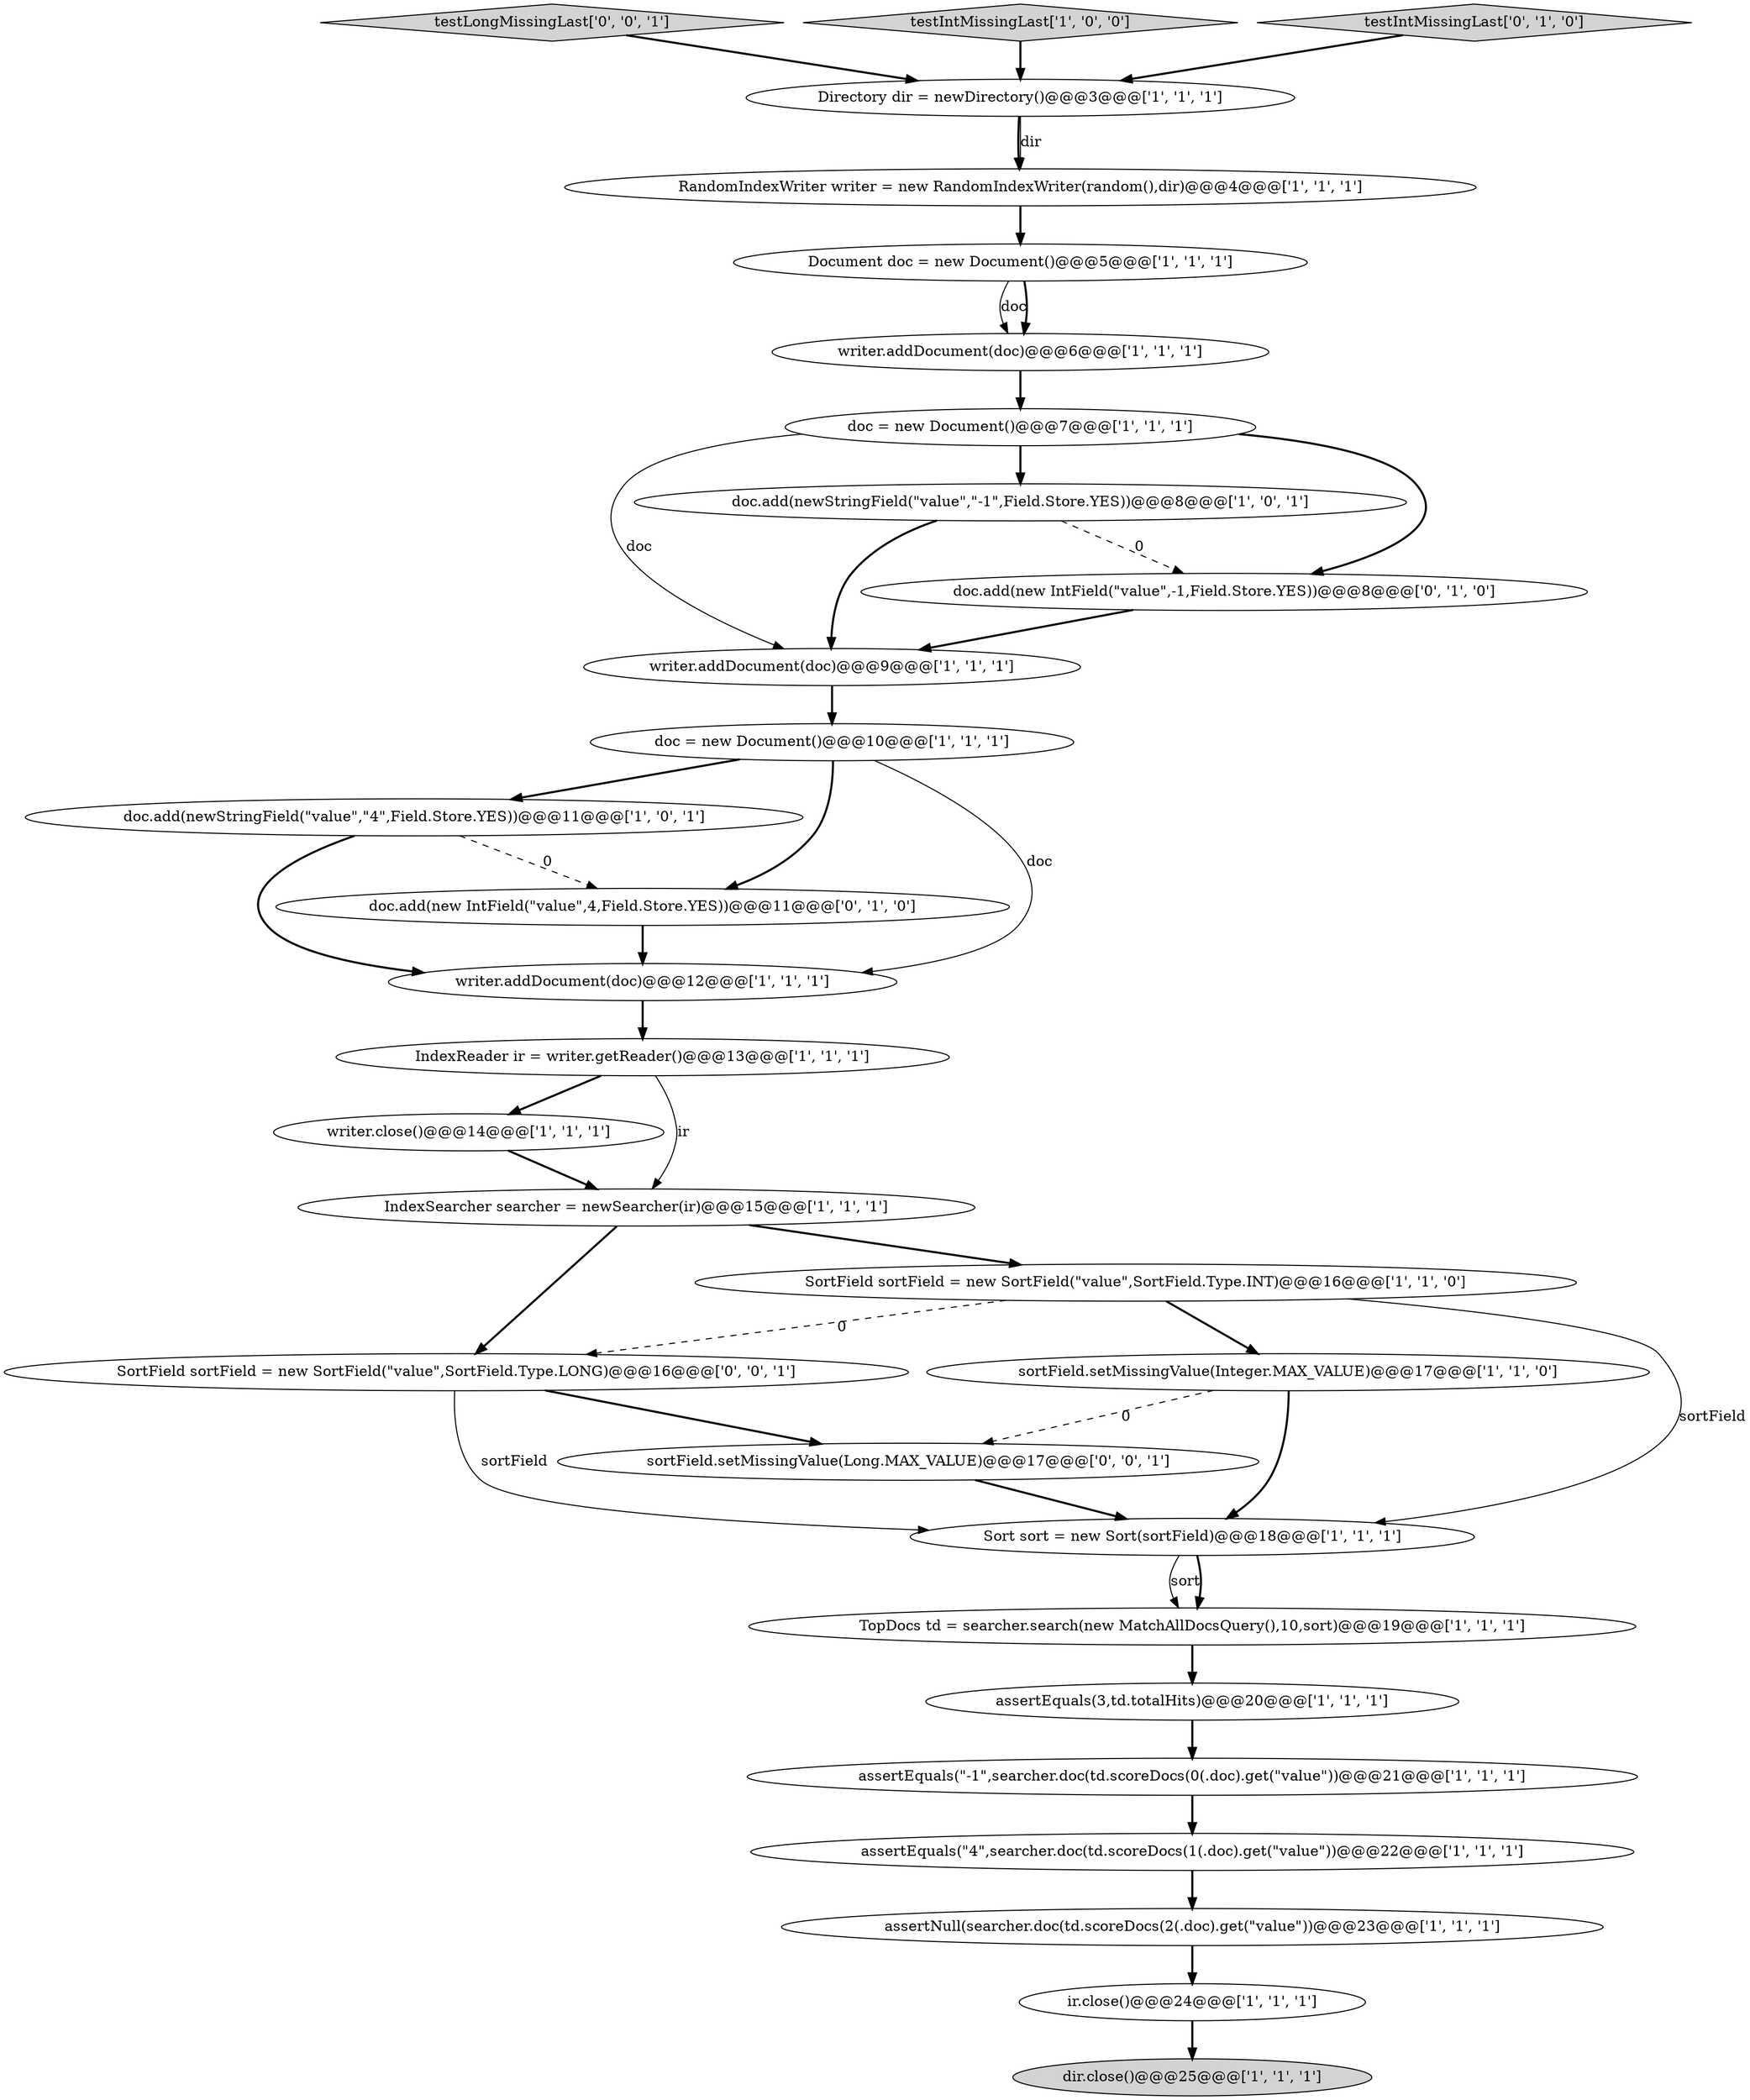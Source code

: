 digraph {
10 [style = filled, label = "writer.addDocument(doc)@@@6@@@['1', '1', '1']", fillcolor = white, shape = ellipse image = "AAA0AAABBB1BBB"];
29 [style = filled, label = "sortField.setMissingValue(Long.MAX_VALUE)@@@17@@@['0', '0', '1']", fillcolor = white, shape = ellipse image = "AAA0AAABBB3BBB"];
22 [style = filled, label = "assertEquals(3,td.totalHits)@@@20@@@['1', '1', '1']", fillcolor = white, shape = ellipse image = "AAA0AAABBB1BBB"];
3 [style = filled, label = "doc = new Document()@@@7@@@['1', '1', '1']", fillcolor = white, shape = ellipse image = "AAA0AAABBB1BBB"];
12 [style = filled, label = "assertEquals(\"-1\",searcher.doc(td.scoreDocs(0(.doc).get(\"value\"))@@@21@@@['1', '1', '1']", fillcolor = white, shape = ellipse image = "AAA0AAABBB1BBB"];
20 [style = filled, label = "sortField.setMissingValue(Integer.MAX_VALUE)@@@17@@@['1', '1', '0']", fillcolor = white, shape = ellipse image = "AAA0AAABBB1BBB"];
23 [style = filled, label = "assertNull(searcher.doc(td.scoreDocs(2(.doc).get(\"value\"))@@@23@@@['1', '1', '1']", fillcolor = white, shape = ellipse image = "AAA0AAABBB1BBB"];
1 [style = filled, label = "RandomIndexWriter writer = new RandomIndexWriter(random(),dir)@@@4@@@['1', '1', '1']", fillcolor = white, shape = ellipse image = "AAA0AAABBB1BBB"];
21 [style = filled, label = "doc.add(newStringField(\"value\",\"-1\",Field.Store.YES))@@@8@@@['1', '0', '1']", fillcolor = white, shape = ellipse image = "AAA0AAABBB1BBB"];
19 [style = filled, label = "IndexSearcher searcher = newSearcher(ir)@@@15@@@['1', '1', '1']", fillcolor = white, shape = ellipse image = "AAA0AAABBB1BBB"];
17 [style = filled, label = "Sort sort = new Sort(sortField)@@@18@@@['1', '1', '1']", fillcolor = white, shape = ellipse image = "AAA0AAABBB1BBB"];
9 [style = filled, label = "dir.close()@@@25@@@['1', '1', '1']", fillcolor = lightgray, shape = ellipse image = "AAA0AAABBB1BBB"];
15 [style = filled, label = "Directory dir = newDirectory()@@@3@@@['1', '1', '1']", fillcolor = white, shape = ellipse image = "AAA0AAABBB1BBB"];
0 [style = filled, label = "TopDocs td = searcher.search(new MatchAllDocsQuery(),10,sort)@@@19@@@['1', '1', '1']", fillcolor = white, shape = ellipse image = "AAA0AAABBB1BBB"];
13 [style = filled, label = "assertEquals(\"4\",searcher.doc(td.scoreDocs(1(.doc).get(\"value\"))@@@22@@@['1', '1', '1']", fillcolor = white, shape = ellipse image = "AAA0AAABBB1BBB"];
27 [style = filled, label = "testLongMissingLast['0', '0', '1']", fillcolor = lightgray, shape = diamond image = "AAA0AAABBB3BBB"];
18 [style = filled, label = "testIntMissingLast['1', '0', '0']", fillcolor = lightgray, shape = diamond image = "AAA0AAABBB1BBB"];
5 [style = filled, label = "Document doc = new Document()@@@5@@@['1', '1', '1']", fillcolor = white, shape = ellipse image = "AAA0AAABBB1BBB"];
26 [style = filled, label = "doc.add(new IntField(\"value\",4,Field.Store.YES))@@@11@@@['0', '1', '0']", fillcolor = white, shape = ellipse image = "AAA1AAABBB2BBB"];
11 [style = filled, label = "doc.add(newStringField(\"value\",\"4\",Field.Store.YES))@@@11@@@['1', '0', '1']", fillcolor = white, shape = ellipse image = "AAA0AAABBB1BBB"];
7 [style = filled, label = "writer.close()@@@14@@@['1', '1', '1']", fillcolor = white, shape = ellipse image = "AAA0AAABBB1BBB"];
25 [style = filled, label = "doc.add(new IntField(\"value\",-1,Field.Store.YES))@@@8@@@['0', '1', '0']", fillcolor = white, shape = ellipse image = "AAA1AAABBB2BBB"];
24 [style = filled, label = "testIntMissingLast['0', '1', '0']", fillcolor = lightgray, shape = diamond image = "AAA0AAABBB2BBB"];
28 [style = filled, label = "SortField sortField = new SortField(\"value\",SortField.Type.LONG)@@@16@@@['0', '0', '1']", fillcolor = white, shape = ellipse image = "AAA0AAABBB3BBB"];
16 [style = filled, label = "doc = new Document()@@@10@@@['1', '1', '1']", fillcolor = white, shape = ellipse image = "AAA0AAABBB1BBB"];
2 [style = filled, label = "writer.addDocument(doc)@@@9@@@['1', '1', '1']", fillcolor = white, shape = ellipse image = "AAA0AAABBB1BBB"];
4 [style = filled, label = "writer.addDocument(doc)@@@12@@@['1', '1', '1']", fillcolor = white, shape = ellipse image = "AAA0AAABBB1BBB"];
6 [style = filled, label = "IndexReader ir = writer.getReader()@@@13@@@['1', '1', '1']", fillcolor = white, shape = ellipse image = "AAA0AAABBB1BBB"];
8 [style = filled, label = "ir.close()@@@24@@@['1', '1', '1']", fillcolor = white, shape = ellipse image = "AAA0AAABBB1BBB"];
14 [style = filled, label = "SortField sortField = new SortField(\"value\",SortField.Type.INT)@@@16@@@['1', '1', '0']", fillcolor = white, shape = ellipse image = "AAA0AAABBB1BBB"];
28->17 [style = solid, label="sortField"];
4->6 [style = bold, label=""];
11->4 [style = bold, label=""];
15->1 [style = bold, label=""];
8->9 [style = bold, label=""];
11->26 [style = dashed, label="0"];
16->26 [style = bold, label=""];
19->28 [style = bold, label=""];
25->2 [style = bold, label=""];
16->4 [style = solid, label="doc"];
0->22 [style = bold, label=""];
13->23 [style = bold, label=""];
3->21 [style = bold, label=""];
24->15 [style = bold, label=""];
20->29 [style = dashed, label="0"];
5->10 [style = solid, label="doc"];
3->2 [style = solid, label="doc"];
27->15 [style = bold, label=""];
26->4 [style = bold, label=""];
5->10 [style = bold, label=""];
10->3 [style = bold, label=""];
21->2 [style = bold, label=""];
12->13 [style = bold, label=""];
21->25 [style = dashed, label="0"];
14->17 [style = solid, label="sortField"];
15->1 [style = solid, label="dir"];
17->0 [style = solid, label="sort"];
23->8 [style = bold, label=""];
29->17 [style = bold, label=""];
3->25 [style = bold, label=""];
20->17 [style = bold, label=""];
2->16 [style = bold, label=""];
14->28 [style = dashed, label="0"];
19->14 [style = bold, label=""];
7->19 [style = bold, label=""];
6->19 [style = solid, label="ir"];
6->7 [style = bold, label=""];
22->12 [style = bold, label=""];
16->11 [style = bold, label=""];
17->0 [style = bold, label=""];
14->20 [style = bold, label=""];
28->29 [style = bold, label=""];
1->5 [style = bold, label=""];
18->15 [style = bold, label=""];
}
